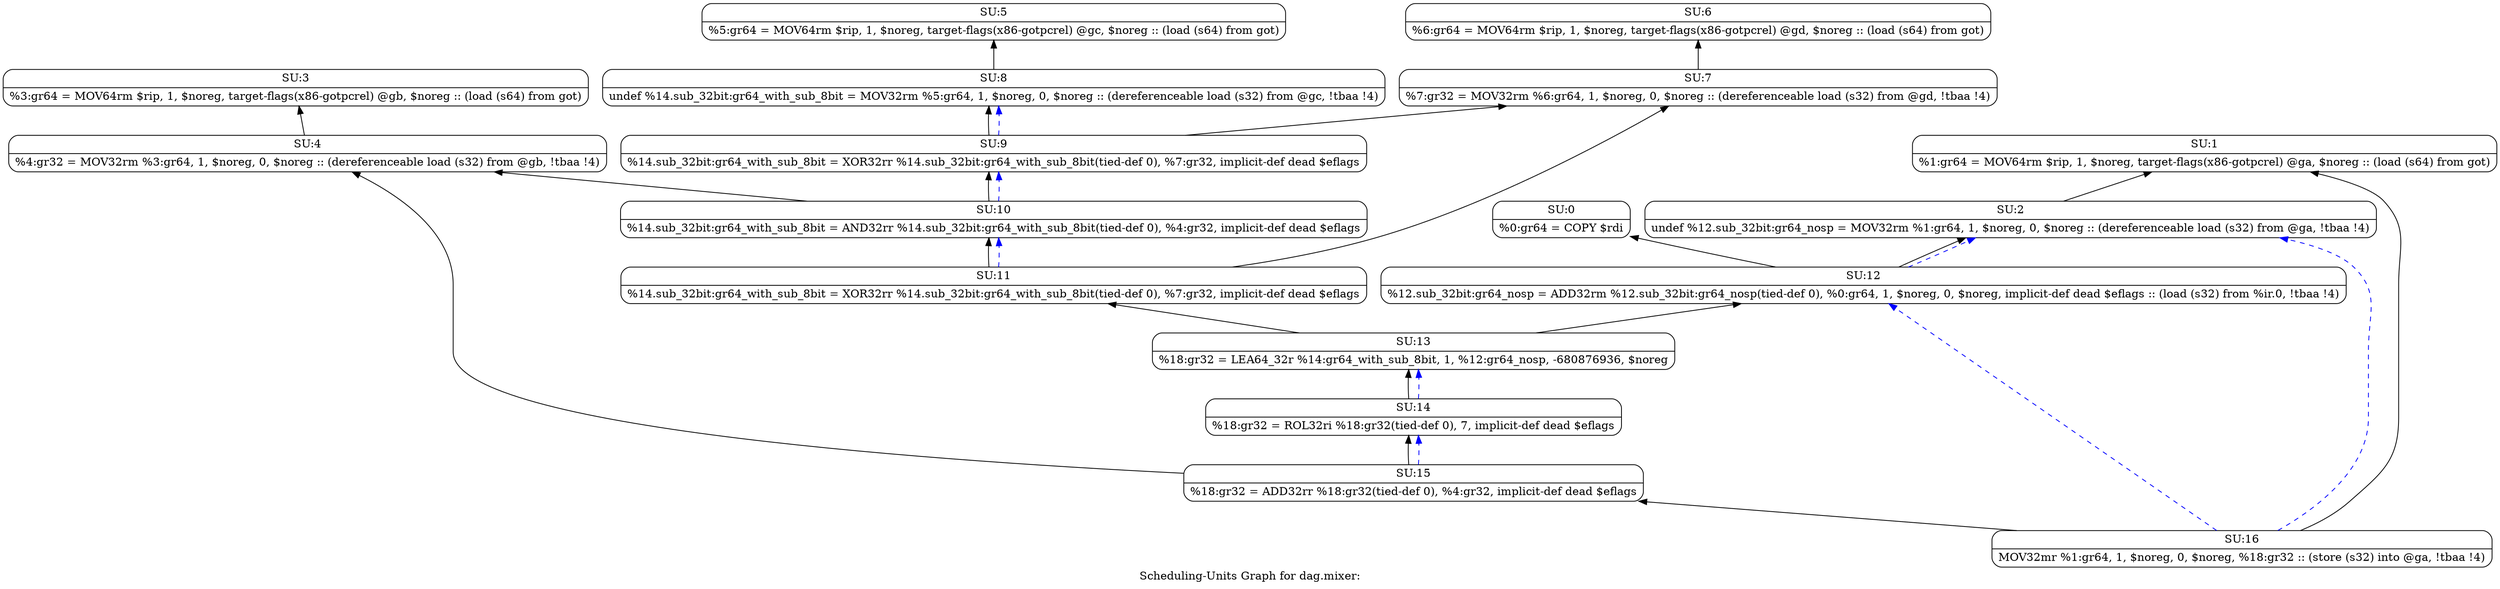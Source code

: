 digraph "Scheduling-Units Graph for dag.mixer:" {
	rankdir="BT";
	label="Scheduling-Units Graph for dag.mixer:";

	Node0x7fc0cd021a00 [shape=record,shape=Mrecord,label="{SU:0|%0:gr64 = COPY $rdi\n}"];
	Node0x7fc0cd021b10 [shape=record,shape=Mrecord,label="{SU:1|%1:gr64 = MOV64rm $rip, 1, $noreg, target-flags(x86-gotpcrel) @ga, $noreg :: (load (s64) from got)\n}"];
	Node0x7fc0cd021c20 [shape=record,shape=Mrecord,label="{SU:2|undef %12.sub_32bit:gr64_nosp = MOV32rm %1:gr64, 1, $noreg, 0, $noreg :: (dereferenceable load (s32) from @ga, !tbaa !4)\n}"];
	Node0x7fc0cd021c20 -> Node0x7fc0cd021b10;
	Node0x7fc0cd021d30 [shape=record,shape=Mrecord,label="{SU:3|%3:gr64 = MOV64rm $rip, 1, $noreg, target-flags(x86-gotpcrel) @gb, $noreg :: (load (s64) from got)\n}"];
	Node0x7fc0cd021e40 [shape=record,shape=Mrecord,label="{SU:4|%4:gr32 = MOV32rm %3:gr64, 1, $noreg, 0, $noreg :: (dereferenceable load (s32) from @gb, !tbaa !4)\n}"];
	Node0x7fc0cd021e40 -> Node0x7fc0cd021d30;
	Node0x7fc0cd021f50 [shape=record,shape=Mrecord,label="{SU:5|%5:gr64 = MOV64rm $rip, 1, $noreg, target-flags(x86-gotpcrel) @gc, $noreg :: (load (s64) from got)\n}"];
	Node0x7fc0cd022060 [shape=record,shape=Mrecord,label="{SU:6|%6:gr64 = MOV64rm $rip, 1, $noreg, target-flags(x86-gotpcrel) @gd, $noreg :: (load (s64) from got)\n}"];
	Node0x7fc0cd022170 [shape=record,shape=Mrecord,label="{SU:7|%7:gr32 = MOV32rm %6:gr64, 1, $noreg, 0, $noreg :: (dereferenceable load (s32) from @gd, !tbaa !4)\n}"];
	Node0x7fc0cd022170 -> Node0x7fc0cd022060;
	Node0x7fc0cd022280 [shape=record,shape=Mrecord,label="{SU:8|undef %14.sub_32bit:gr64_with_sub_8bit = MOV32rm %5:gr64, 1, $noreg, 0, $noreg :: (dereferenceable load (s32) from @gc, !tbaa !4)\n}"];
	Node0x7fc0cd022280 -> Node0x7fc0cd021f50;
	Node0x7fc0cd022390 [shape=record,shape=Mrecord,label="{SU:9|%14.sub_32bit:gr64_with_sub_8bit = XOR32rr %14.sub_32bit:gr64_with_sub_8bit(tied-def 0), %7:gr32, implicit-def dead $eflags\n}"];
	Node0x7fc0cd022390 -> Node0x7fc0cd022280;
	Node0x7fc0cd022390 -> Node0x7fc0cd022280[color=blue,style=dashed];
	Node0x7fc0cd022390 -> Node0x7fc0cd022170;
	Node0x7fc0cd0224a0 [shape=record,shape=Mrecord,label="{SU:10|%14.sub_32bit:gr64_with_sub_8bit = AND32rr %14.sub_32bit:gr64_with_sub_8bit(tied-def 0), %4:gr32, implicit-def dead $eflags\n}"];
	Node0x7fc0cd0224a0 -> Node0x7fc0cd022390;
	Node0x7fc0cd0224a0 -> Node0x7fc0cd022390[color=blue,style=dashed];
	Node0x7fc0cd0224a0 -> Node0x7fc0cd021e40;
	Node0x7fc0cd0225b0 [shape=record,shape=Mrecord,label="{SU:11|%14.sub_32bit:gr64_with_sub_8bit = XOR32rr %14.sub_32bit:gr64_with_sub_8bit(tied-def 0), %7:gr32, implicit-def dead $eflags\n}"];
	Node0x7fc0cd0225b0 -> Node0x7fc0cd0224a0;
	Node0x7fc0cd0225b0 -> Node0x7fc0cd0224a0[color=blue,style=dashed];
	Node0x7fc0cd0225b0 -> Node0x7fc0cd022170;
	Node0x7fc0cd0226c0 [shape=record,shape=Mrecord,label="{SU:12|%12.sub_32bit:gr64_nosp = ADD32rm %12.sub_32bit:gr64_nosp(tied-def 0), %0:gr64, 1, $noreg, 0, $noreg, implicit-def dead $eflags :: (load (s32) from %ir.0, !tbaa !4)\n}"];
	Node0x7fc0cd0226c0 -> Node0x7fc0cd021c20;
	Node0x7fc0cd0226c0 -> Node0x7fc0cd021c20[color=blue,style=dashed];
	Node0x7fc0cd0226c0 -> Node0x7fc0cd021a00;
	Node0x7fc0cd0227d0 [shape=record,shape=Mrecord,label="{SU:13|%18:gr32 = LEA64_32r %14:gr64_with_sub_8bit, 1, %12:gr64_nosp, -680876936, $noreg\n}"];
	Node0x7fc0cd0227d0 -> Node0x7fc0cd0225b0;
	Node0x7fc0cd0227d0 -> Node0x7fc0cd0226c0;
	Node0x7fc0cd0228e0 [shape=record,shape=Mrecord,label="{SU:14|%18:gr32 = ROL32ri %18:gr32(tied-def 0), 7, implicit-def dead $eflags\n}"];
	Node0x7fc0cd0228e0 -> Node0x7fc0cd0227d0;
	Node0x7fc0cd0228e0 -> Node0x7fc0cd0227d0[color=blue,style=dashed];
	Node0x7fc0cd0229f0 [shape=record,shape=Mrecord,label="{SU:15|%18:gr32 = ADD32rr %18:gr32(tied-def 0), %4:gr32, implicit-def dead $eflags\n}"];
	Node0x7fc0cd0229f0 -> Node0x7fc0cd0228e0;
	Node0x7fc0cd0229f0 -> Node0x7fc0cd0228e0[color=blue,style=dashed];
	Node0x7fc0cd0229f0 -> Node0x7fc0cd021e40;
	Node0x7fc0cd022b00 [shape=record,shape=Mrecord,label="{SU:16|MOV32mr %1:gr64, 1, $noreg, 0, $noreg, %18:gr32 :: (store (s32) into @ga, !tbaa !4)\n}"];
	Node0x7fc0cd022b00 -> Node0x7fc0cd0229f0;
	Node0x7fc0cd022b00 -> Node0x7fc0cd0226c0[color=blue,style=dashed];
	Node0x7fc0cd022b00 -> Node0x7fc0cd021c20[color=blue,style=dashed];
	Node0x7fc0cd022b00 -> Node0x7fc0cd021b10;
}
